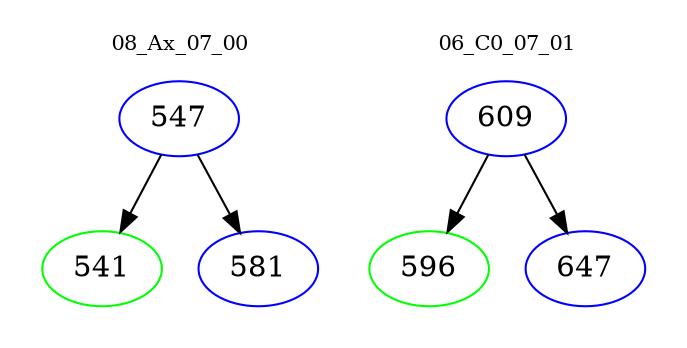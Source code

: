 digraph{
subgraph cluster_0 {
color = white
label = "08_Ax_07_00";
fontsize=10;
T0_547 [label="547", color="blue"]
T0_547 -> T0_541 [color="black"]
T0_541 [label="541", color="green"]
T0_547 -> T0_581 [color="black"]
T0_581 [label="581", color="blue"]
}
subgraph cluster_1 {
color = white
label = "06_C0_07_01";
fontsize=10;
T1_609 [label="609", color="blue"]
T1_609 -> T1_596 [color="black"]
T1_596 [label="596", color="green"]
T1_609 -> T1_647 [color="black"]
T1_647 [label="647", color="blue"]
}
}
